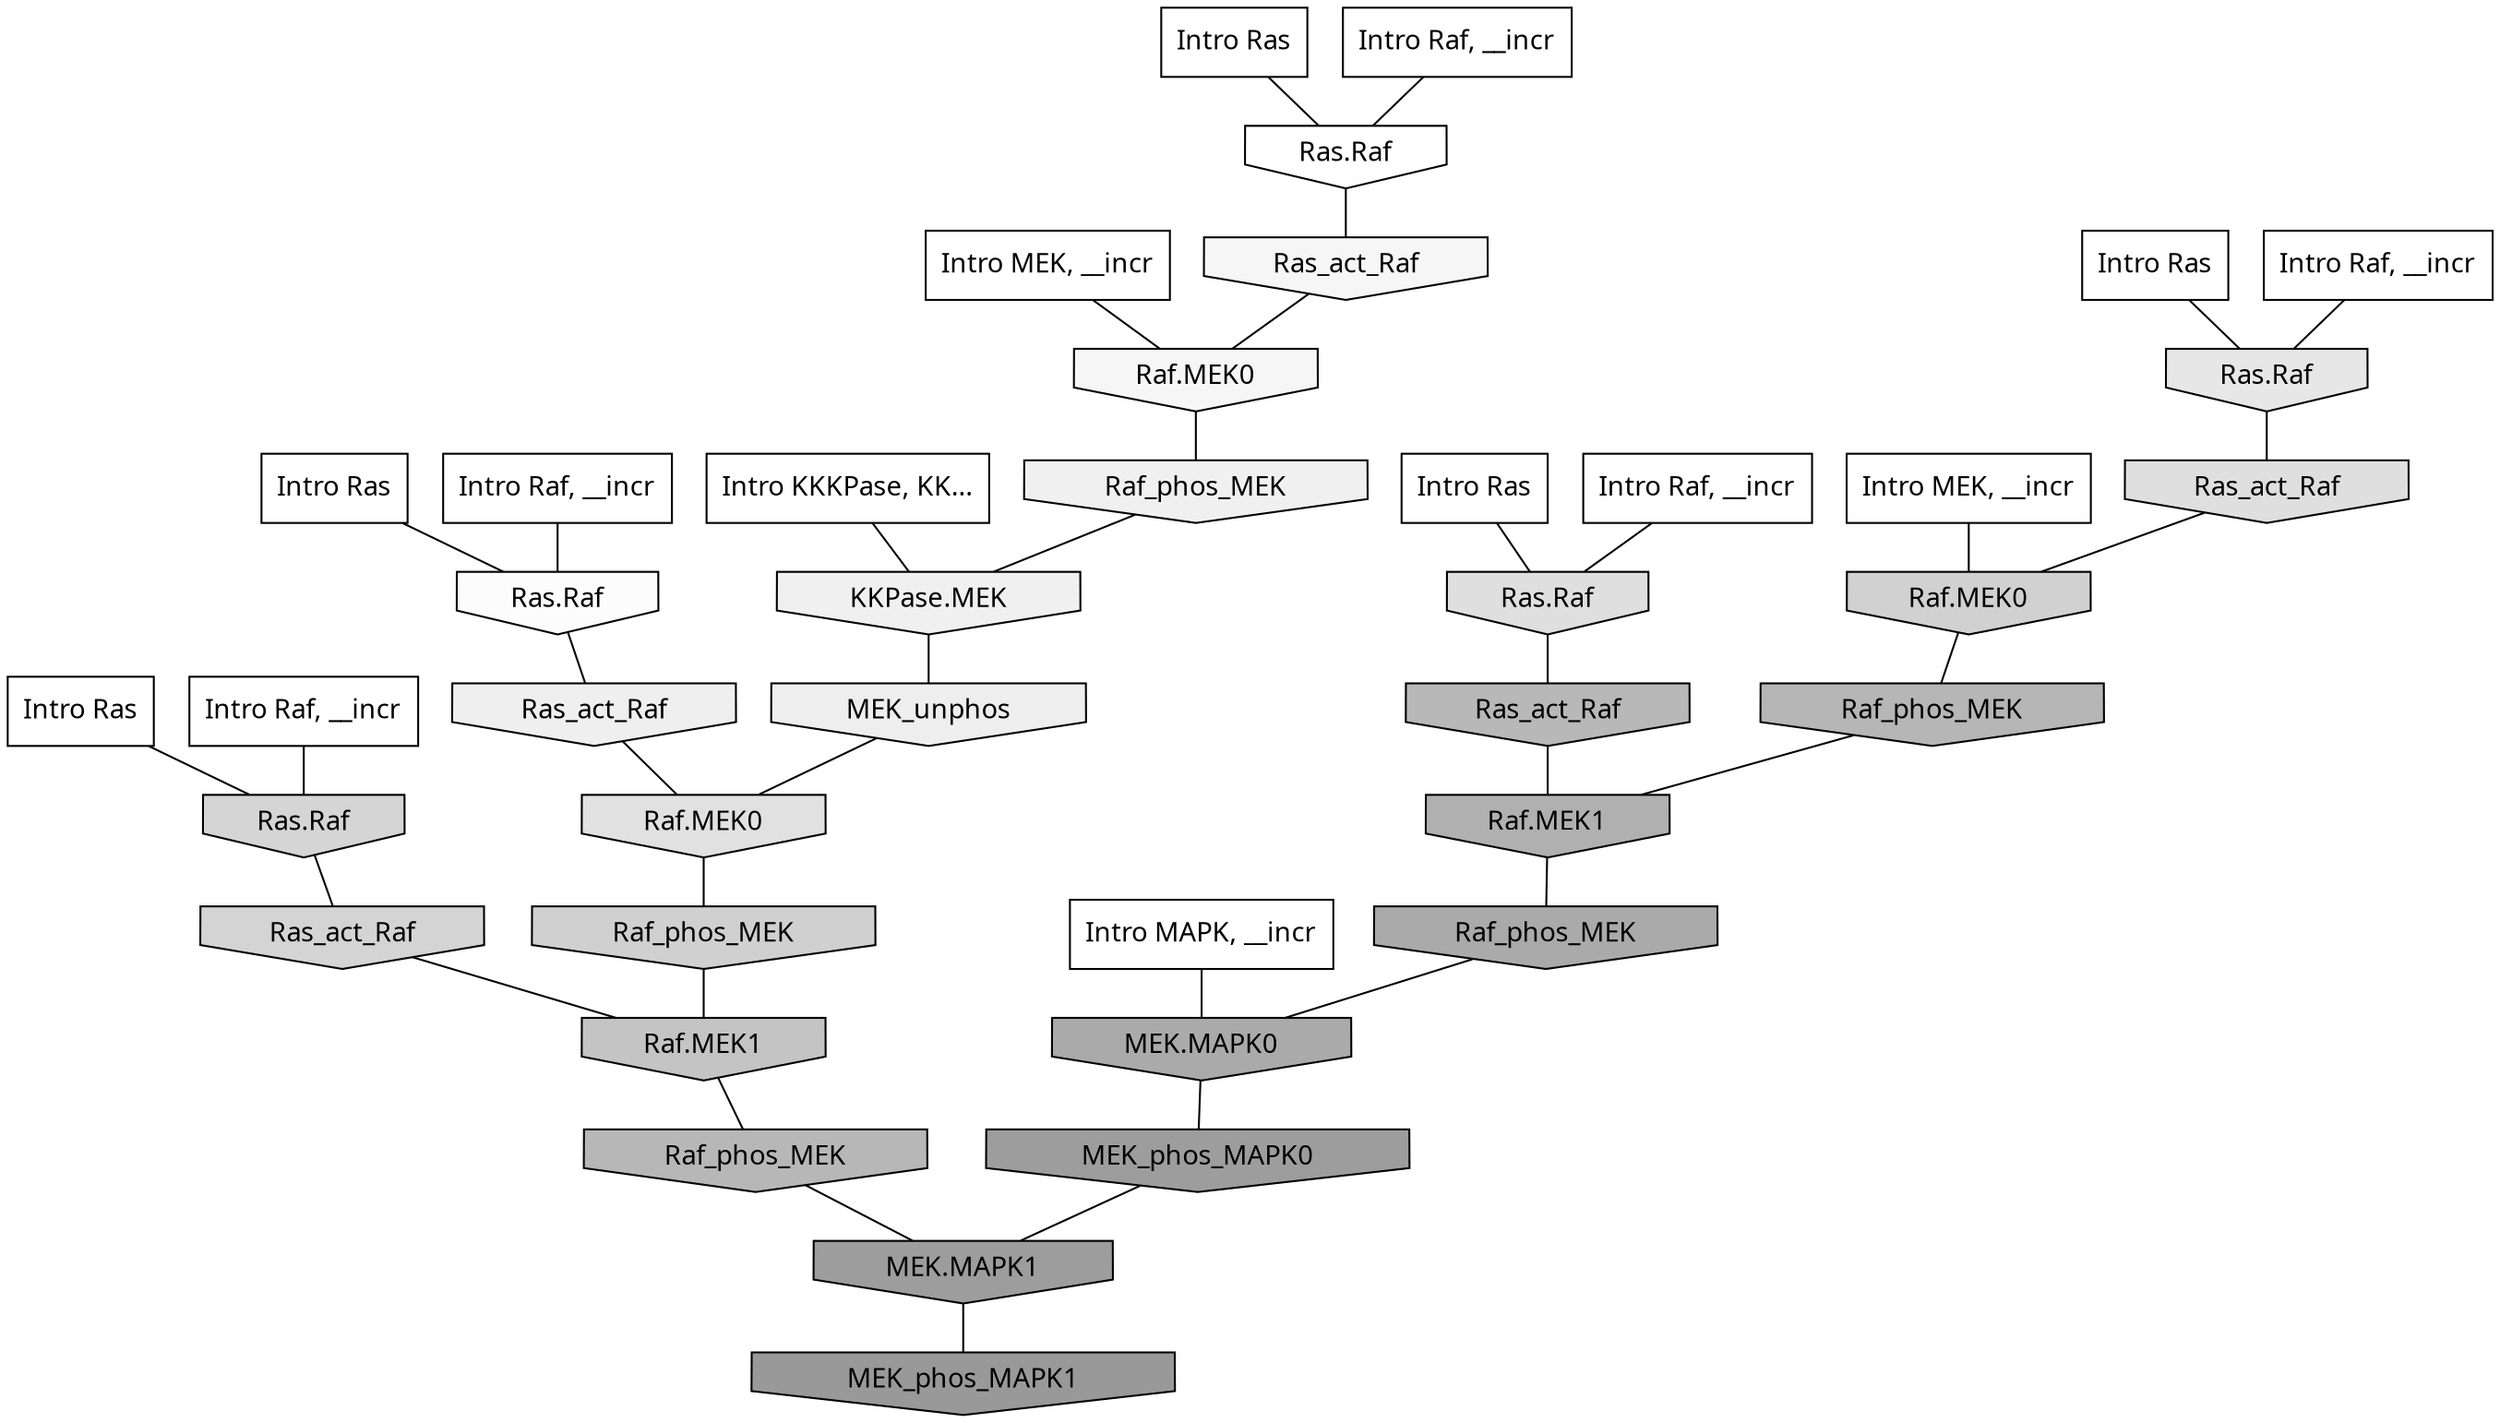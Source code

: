 digraph G{
  rankdir="TB";
  ranksep=0.30;
  node [fontname="CMU Serif"];
  edge [fontname="CMU Serif"];
  
  7 [label="Intro Ras", shape=rectangle, style=filled, fillcolor="0.000 0.000 1.000"]
  
  19 [label="Intro Ras", shape=rectangle, style=filled, fillcolor="0.000 0.000 1.000"]
  
  50 [label="Intro Ras", shape=rectangle, style=filled, fillcolor="0.000 0.000 1.000"]
  
  64 [label="Intro Ras", shape=rectangle, style=filled, fillcolor="0.000 0.000 1.000"]
  
  65 [label="Intro Ras", shape=rectangle, style=filled, fillcolor="0.000 0.000 1.000"]
  
  290 [label="Intro Raf, __incr", shape=rectangle, style=filled, fillcolor="0.000 0.000 1.000"]
  
  338 [label="Intro Raf, __incr", shape=rectangle, style=filled, fillcolor="0.000 0.000 1.000"]
  
  477 [label="Intro Raf, __incr", shape=rectangle, style=filled, fillcolor="0.000 0.000 1.000"]
  
  873 [label="Intro Raf, __incr", shape=rectangle, style=filled, fillcolor="0.000 0.000 1.000"]
  
  925 [label="Intro Raf, __incr", shape=rectangle, style=filled, fillcolor="0.000 0.000 1.000"]
  
  1288 [label="Intro MEK, __incr", shape=rectangle, style=filled, fillcolor="0.000 0.000 1.000"]
  
  1617 [label="Intro MEK, __incr", shape=rectangle, style=filled, fillcolor="0.000 0.000 1.000"]
  
  2966 [label="Intro MAPK, __incr", shape=rectangle, style=filled, fillcolor="0.000 0.000 1.000"]
  
  3182 [label="Intro KKKPase, KK...", shape=rectangle, style=filled, fillcolor="0.000 0.000 1.000"]
  
  3306 [label="Ras.Raf", shape=invhouse, style=filled, fillcolor="0.000 0.000 1.000"]
  
  3419 [label="Ras.Raf", shape=invhouse, style=filled, fillcolor="0.000 0.000 0.986"]
  
  3569 [label="Ras_act_Raf", shape=invhouse, style=filled, fillcolor="0.000 0.000 0.963"]
  
  3572 [label="Raf.MEK0", shape=invhouse, style=filled, fillcolor="0.000 0.000 0.963"]
  
  3820 [label="Raf_phos_MEK", shape=invhouse, style=filled, fillcolor="0.000 0.000 0.941"]
  
  3829 [label="KKPase.MEK", shape=invhouse, style=filled, fillcolor="0.000 0.000 0.941"]
  
  3960 [label="Ras_act_Raf", shape=invhouse, style=filled, fillcolor="0.000 0.000 0.934"]
  
  4014 [label="MEK_unphos", shape=invhouse, style=filled, fillcolor="0.000 0.000 0.931"]
  
  4401 [label="Ras.Raf", shape=invhouse, style=filled, fillcolor="0.000 0.000 0.906"]
  
  4853 [label="Raf.MEK0", shape=invhouse, style=filled, fillcolor="0.000 0.000 0.880"]
  
  4968 [label="Ras.Raf", shape=invhouse, style=filled, fillcolor="0.000 0.000 0.873"]
  
  4972 [label="Ras_act_Raf", shape=invhouse, style=filled, fillcolor="0.000 0.000 0.873"]
  
  5696 [label="Ras.Raf", shape=invhouse, style=filled, fillcolor="0.000 0.000 0.833"]
  
  5705 [label="Ras_act_Raf", shape=invhouse, style=filled, fillcolor="0.000 0.000 0.832"]
  
  6036 [label="Raf.MEK0", shape=invhouse, style=filled, fillcolor="0.000 0.000 0.817"]
  
  6087 [label="Raf_phos_MEK", shape=invhouse, style=filled, fillcolor="0.000 0.000 0.815"]
  
  7437 [label="Raf.MEK1", shape=invhouse, style=filled, fillcolor="0.000 0.000 0.768"]
  
  9034 [label="Ras_act_Raf", shape=invhouse, style=filled, fillcolor="0.000 0.000 0.722"]
  
  9229 [label="Raf_phos_MEK", shape=invhouse, style=filled, fillcolor="0.000 0.000 0.718"]
  
  9630 [label="Raf_phos_MEK", shape=invhouse, style=filled, fillcolor="0.000 0.000 0.711"]
  
  10776 [label="Raf.MEK1", shape=invhouse, style=filled, fillcolor="0.000 0.000 0.688"]
  
  12115 [label="Raf_phos_MEK", shape=invhouse, style=filled, fillcolor="0.000 0.000 0.665"]
  
  12118 [label="MEK.MAPK0", shape=invhouse, style=filled, fillcolor="0.000 0.000 0.665"]
  
  15607 [label="MEK_phos_MAPK0", shape=invhouse, style=filled, fillcolor="0.000 0.000 0.615"]
  
  15614 [label="MEK.MAPK1", shape=invhouse, style=filled, fillcolor="0.000 0.000 0.615"]
  
  16397 [label="MEK_phos_MAPK1", shape=invhouse, style=filled, fillcolor="0.000 0.000 0.600"]
  
  
  15614 -> 16397 [dir=none, color="0.000 0.000 0.000"] 
  15607 -> 15614 [dir=none, color="0.000 0.000 0.000"] 
  12118 -> 15607 [dir=none, color="0.000 0.000 0.000"] 
  12115 -> 12118 [dir=none, color="0.000 0.000 0.000"] 
  10776 -> 12115 [dir=none, color="0.000 0.000 0.000"] 
  9630 -> 10776 [dir=none, color="0.000 0.000 0.000"] 
  9229 -> 15614 [dir=none, color="0.000 0.000 0.000"] 
  9034 -> 10776 [dir=none, color="0.000 0.000 0.000"] 
  7437 -> 9229 [dir=none, color="0.000 0.000 0.000"] 
  6087 -> 7437 [dir=none, color="0.000 0.000 0.000"] 
  6036 -> 9630 [dir=none, color="0.000 0.000 0.000"] 
  5705 -> 7437 [dir=none, color="0.000 0.000 0.000"] 
  5696 -> 5705 [dir=none, color="0.000 0.000 0.000"] 
  4972 -> 6036 [dir=none, color="0.000 0.000 0.000"] 
  4968 -> 9034 [dir=none, color="0.000 0.000 0.000"] 
  4853 -> 6087 [dir=none, color="0.000 0.000 0.000"] 
  4401 -> 4972 [dir=none, color="0.000 0.000 0.000"] 
  4014 -> 4853 [dir=none, color="0.000 0.000 0.000"] 
  3960 -> 4853 [dir=none, color="0.000 0.000 0.000"] 
  3829 -> 4014 [dir=none, color="0.000 0.000 0.000"] 
  3820 -> 3829 [dir=none, color="0.000 0.000 0.000"] 
  3572 -> 3820 [dir=none, color="0.000 0.000 0.000"] 
  3569 -> 3572 [dir=none, color="0.000 0.000 0.000"] 
  3419 -> 3960 [dir=none, color="0.000 0.000 0.000"] 
  3306 -> 3569 [dir=none, color="0.000 0.000 0.000"] 
  3182 -> 3829 [dir=none, color="0.000 0.000 0.000"] 
  2966 -> 12118 [dir=none, color="0.000 0.000 0.000"] 
  1617 -> 3572 [dir=none, color="0.000 0.000 0.000"] 
  1288 -> 6036 [dir=none, color="0.000 0.000 0.000"] 
  925 -> 5696 [dir=none, color="0.000 0.000 0.000"] 
  873 -> 3419 [dir=none, color="0.000 0.000 0.000"] 
  477 -> 4401 [dir=none, color="0.000 0.000 0.000"] 
  338 -> 4968 [dir=none, color="0.000 0.000 0.000"] 
  290 -> 3306 [dir=none, color="0.000 0.000 0.000"] 
  65 -> 4968 [dir=none, color="0.000 0.000 0.000"] 
  64 -> 3306 [dir=none, color="0.000 0.000 0.000"] 
  50 -> 4401 [dir=none, color="0.000 0.000 0.000"] 
  19 -> 3419 [dir=none, color="0.000 0.000 0.000"] 
  7 -> 5696 [dir=none, color="0.000 0.000 0.000"] 
  
  }
